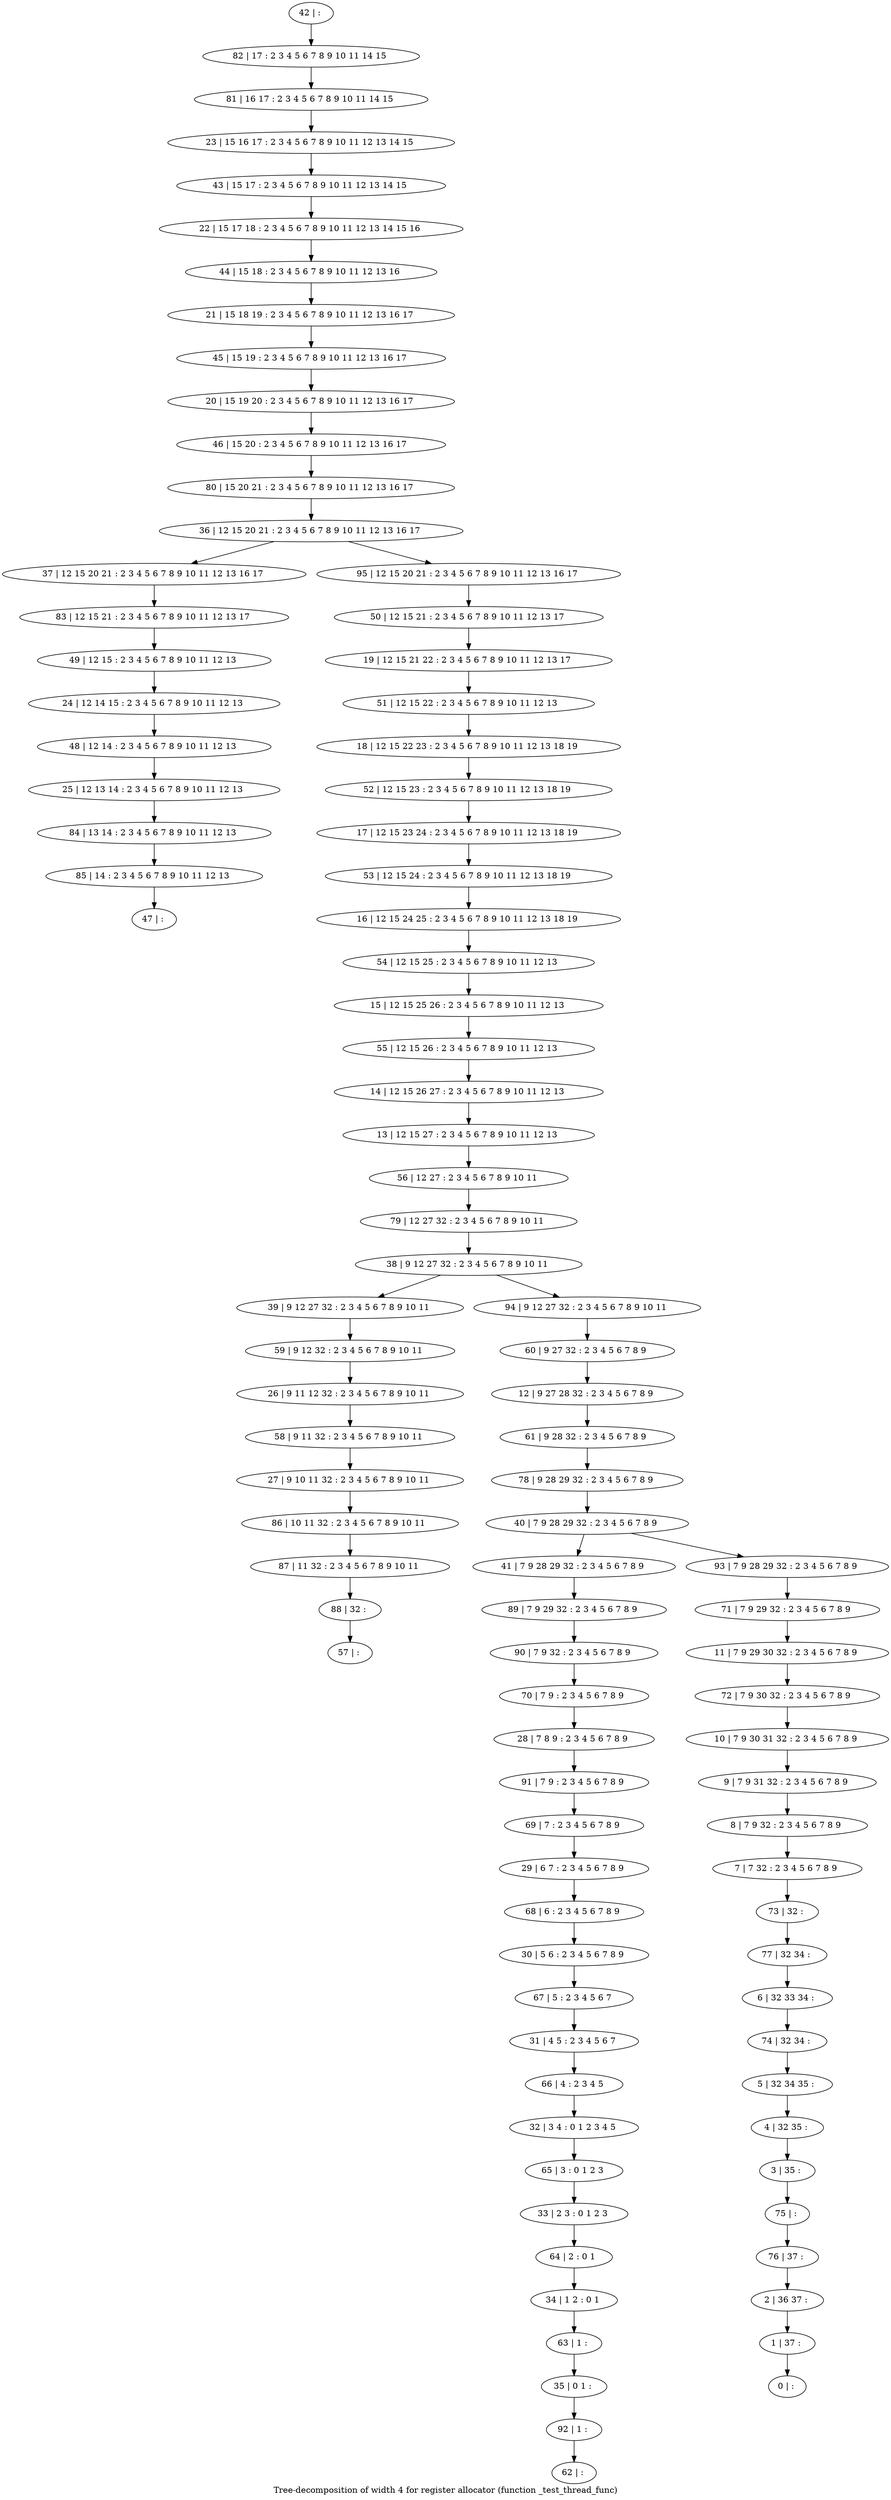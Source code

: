digraph G {
graph [label="Tree-decomposition of width 4 for register allocator (function _test_thread_func)"]
0[label="0 | : "];
1[label="1 | 37 : "];
2[label="2 | 36 37 : "];
3[label="3 | 35 : "];
4[label="4 | 32 35 : "];
5[label="5 | 32 34 35 : "];
6[label="6 | 32 33 34 : "];
7[label="7 | 7 32 : 2 3 4 5 6 7 8 9 "];
8[label="8 | 7 9 32 : 2 3 4 5 6 7 8 9 "];
9[label="9 | 7 9 31 32 : 2 3 4 5 6 7 8 9 "];
10[label="10 | 7 9 30 31 32 : 2 3 4 5 6 7 8 9 "];
11[label="11 | 7 9 29 30 32 : 2 3 4 5 6 7 8 9 "];
12[label="12 | 9 27 28 32 : 2 3 4 5 6 7 8 9 "];
13[label="13 | 12 15 27 : 2 3 4 5 6 7 8 9 10 11 12 13 "];
14[label="14 | 12 15 26 27 : 2 3 4 5 6 7 8 9 10 11 12 13 "];
15[label="15 | 12 15 25 26 : 2 3 4 5 6 7 8 9 10 11 12 13 "];
16[label="16 | 12 15 24 25 : 2 3 4 5 6 7 8 9 10 11 12 13 18 19 "];
17[label="17 | 12 15 23 24 : 2 3 4 5 6 7 8 9 10 11 12 13 18 19 "];
18[label="18 | 12 15 22 23 : 2 3 4 5 6 7 8 9 10 11 12 13 18 19 "];
19[label="19 | 12 15 21 22 : 2 3 4 5 6 7 8 9 10 11 12 13 17 "];
20[label="20 | 15 19 20 : 2 3 4 5 6 7 8 9 10 11 12 13 16 17 "];
21[label="21 | 15 18 19 : 2 3 4 5 6 7 8 9 10 11 12 13 16 17 "];
22[label="22 | 15 17 18 : 2 3 4 5 6 7 8 9 10 11 12 13 14 15 16 "];
23[label="23 | 15 16 17 : 2 3 4 5 6 7 8 9 10 11 12 13 14 15 "];
24[label="24 | 12 14 15 : 2 3 4 5 6 7 8 9 10 11 12 13 "];
25[label="25 | 12 13 14 : 2 3 4 5 6 7 8 9 10 11 12 13 "];
26[label="26 | 9 11 12 32 : 2 3 4 5 6 7 8 9 10 11 "];
27[label="27 | 9 10 11 32 : 2 3 4 5 6 7 8 9 10 11 "];
28[label="28 | 7 8 9 : 2 3 4 5 6 7 8 9 "];
29[label="29 | 6 7 : 2 3 4 5 6 7 8 9 "];
30[label="30 | 5 6 : 2 3 4 5 6 7 8 9 "];
31[label="31 | 4 5 : 2 3 4 5 6 7 "];
32[label="32 | 3 4 : 0 1 2 3 4 5 "];
33[label="33 | 2 3 : 0 1 2 3 "];
34[label="34 | 1 2 : 0 1 "];
35[label="35 | 0 1 : "];
36[label="36 | 12 15 20 21 : 2 3 4 5 6 7 8 9 10 11 12 13 16 17 "];
37[label="37 | 12 15 20 21 : 2 3 4 5 6 7 8 9 10 11 12 13 16 17 "];
38[label="38 | 9 12 27 32 : 2 3 4 5 6 7 8 9 10 11 "];
39[label="39 | 9 12 27 32 : 2 3 4 5 6 7 8 9 10 11 "];
40[label="40 | 7 9 28 29 32 : 2 3 4 5 6 7 8 9 "];
41[label="41 | 7 9 28 29 32 : 2 3 4 5 6 7 8 9 "];
42[label="42 | : "];
43[label="43 | 15 17 : 2 3 4 5 6 7 8 9 10 11 12 13 14 15 "];
44[label="44 | 15 18 : 2 3 4 5 6 7 8 9 10 11 12 13 16 "];
45[label="45 | 15 19 : 2 3 4 5 6 7 8 9 10 11 12 13 16 17 "];
46[label="46 | 15 20 : 2 3 4 5 6 7 8 9 10 11 12 13 16 17 "];
47[label="47 | : "];
48[label="48 | 12 14 : 2 3 4 5 6 7 8 9 10 11 12 13 "];
49[label="49 | 12 15 : 2 3 4 5 6 7 8 9 10 11 12 13 "];
50[label="50 | 12 15 21 : 2 3 4 5 6 7 8 9 10 11 12 13 17 "];
51[label="51 | 12 15 22 : 2 3 4 5 6 7 8 9 10 11 12 13 "];
52[label="52 | 12 15 23 : 2 3 4 5 6 7 8 9 10 11 12 13 18 19 "];
53[label="53 | 12 15 24 : 2 3 4 5 6 7 8 9 10 11 12 13 18 19 "];
54[label="54 | 12 15 25 : 2 3 4 5 6 7 8 9 10 11 12 13 "];
55[label="55 | 12 15 26 : 2 3 4 5 6 7 8 9 10 11 12 13 "];
56[label="56 | 12 27 : 2 3 4 5 6 7 8 9 10 11 "];
57[label="57 | : "];
58[label="58 | 9 11 32 : 2 3 4 5 6 7 8 9 10 11 "];
59[label="59 | 9 12 32 : 2 3 4 5 6 7 8 9 10 11 "];
60[label="60 | 9 27 32 : 2 3 4 5 6 7 8 9 "];
61[label="61 | 9 28 32 : 2 3 4 5 6 7 8 9 "];
62[label="62 | : "];
63[label="63 | 1 : "];
64[label="64 | 2 : 0 1 "];
65[label="65 | 3 : 0 1 2 3 "];
66[label="66 | 4 : 2 3 4 5 "];
67[label="67 | 5 : 2 3 4 5 6 7 "];
68[label="68 | 6 : 2 3 4 5 6 7 8 9 "];
69[label="69 | 7 : 2 3 4 5 6 7 8 9 "];
70[label="70 | 7 9 : 2 3 4 5 6 7 8 9 "];
71[label="71 | 7 9 29 32 : 2 3 4 5 6 7 8 9 "];
72[label="72 | 7 9 30 32 : 2 3 4 5 6 7 8 9 "];
73[label="73 | 32 : "];
74[label="74 | 32 34 : "];
75[label="75 | : "];
76[label="76 | 37 : "];
77[label="77 | 32 34 : "];
78[label="78 | 9 28 29 32 : 2 3 4 5 6 7 8 9 "];
79[label="79 | 12 27 32 : 2 3 4 5 6 7 8 9 10 11 "];
80[label="80 | 15 20 21 : 2 3 4 5 6 7 8 9 10 11 12 13 16 17 "];
81[label="81 | 16 17 : 2 3 4 5 6 7 8 9 10 11 14 15 "];
82[label="82 | 17 : 2 3 4 5 6 7 8 9 10 11 14 15 "];
83[label="83 | 12 15 21 : 2 3 4 5 6 7 8 9 10 11 12 13 17 "];
84[label="84 | 13 14 : 2 3 4 5 6 7 8 9 10 11 12 13 "];
85[label="85 | 14 : 2 3 4 5 6 7 8 9 10 11 12 13 "];
86[label="86 | 10 11 32 : 2 3 4 5 6 7 8 9 10 11 "];
87[label="87 | 11 32 : 2 3 4 5 6 7 8 9 10 11 "];
88[label="88 | 32 : "];
89[label="89 | 7 9 29 32 : 2 3 4 5 6 7 8 9 "];
90[label="90 | 7 9 32 : 2 3 4 5 6 7 8 9 "];
91[label="91 | 7 9 : 2 3 4 5 6 7 8 9 "];
92[label="92 | 1 : "];
93[label="93 | 7 9 28 29 32 : 2 3 4 5 6 7 8 9 "];
94[label="94 | 9 12 27 32 : 2 3 4 5 6 7 8 9 10 11 "];
95[label="95 | 12 15 20 21 : 2 3 4 5 6 7 8 9 10 11 12 13 16 17 "];
48->25 ;
24->48 ;
49->24 ;
58->27 ;
26->58 ;
59->26 ;
39->59 ;
63->35 ;
34->63 ;
64->34 ;
33->64 ;
65->33 ;
32->65 ;
66->32 ;
31->66 ;
67->31 ;
30->67 ;
68->30 ;
29->68 ;
69->29 ;
70->28 ;
83->49 ;
37->83 ;
25->84 ;
85->47 ;
84->85 ;
27->86 ;
86->87 ;
88->57 ;
87->88 ;
41->89 ;
90->70 ;
89->90 ;
91->69 ;
28->91 ;
92->62 ;
35->92 ;
42->82 ;
82->81 ;
81->23 ;
23->43 ;
43->22 ;
22->44 ;
44->21 ;
21->45 ;
45->20 ;
20->46 ;
46->80 ;
80->36 ;
50->19 ;
19->51 ;
51->18 ;
18->52 ;
52->17 ;
17->53 ;
53->16 ;
16->54 ;
54->15 ;
15->55 ;
55->14 ;
14->13 ;
13->56 ;
56->79 ;
79->38 ;
60->12 ;
12->61 ;
61->78 ;
78->40 ;
71->11 ;
11->72 ;
72->10 ;
10->9 ;
9->8 ;
8->7 ;
7->73 ;
73->77 ;
77->6 ;
6->74 ;
74->5 ;
5->4 ;
4->3 ;
3->75 ;
75->76 ;
76->2 ;
2->1 ;
1->0 ;
93->71 ;
94->60 ;
95->50 ;
40->41 ;
40->93 ;
38->39 ;
38->94 ;
36->37 ;
36->95 ;
}
